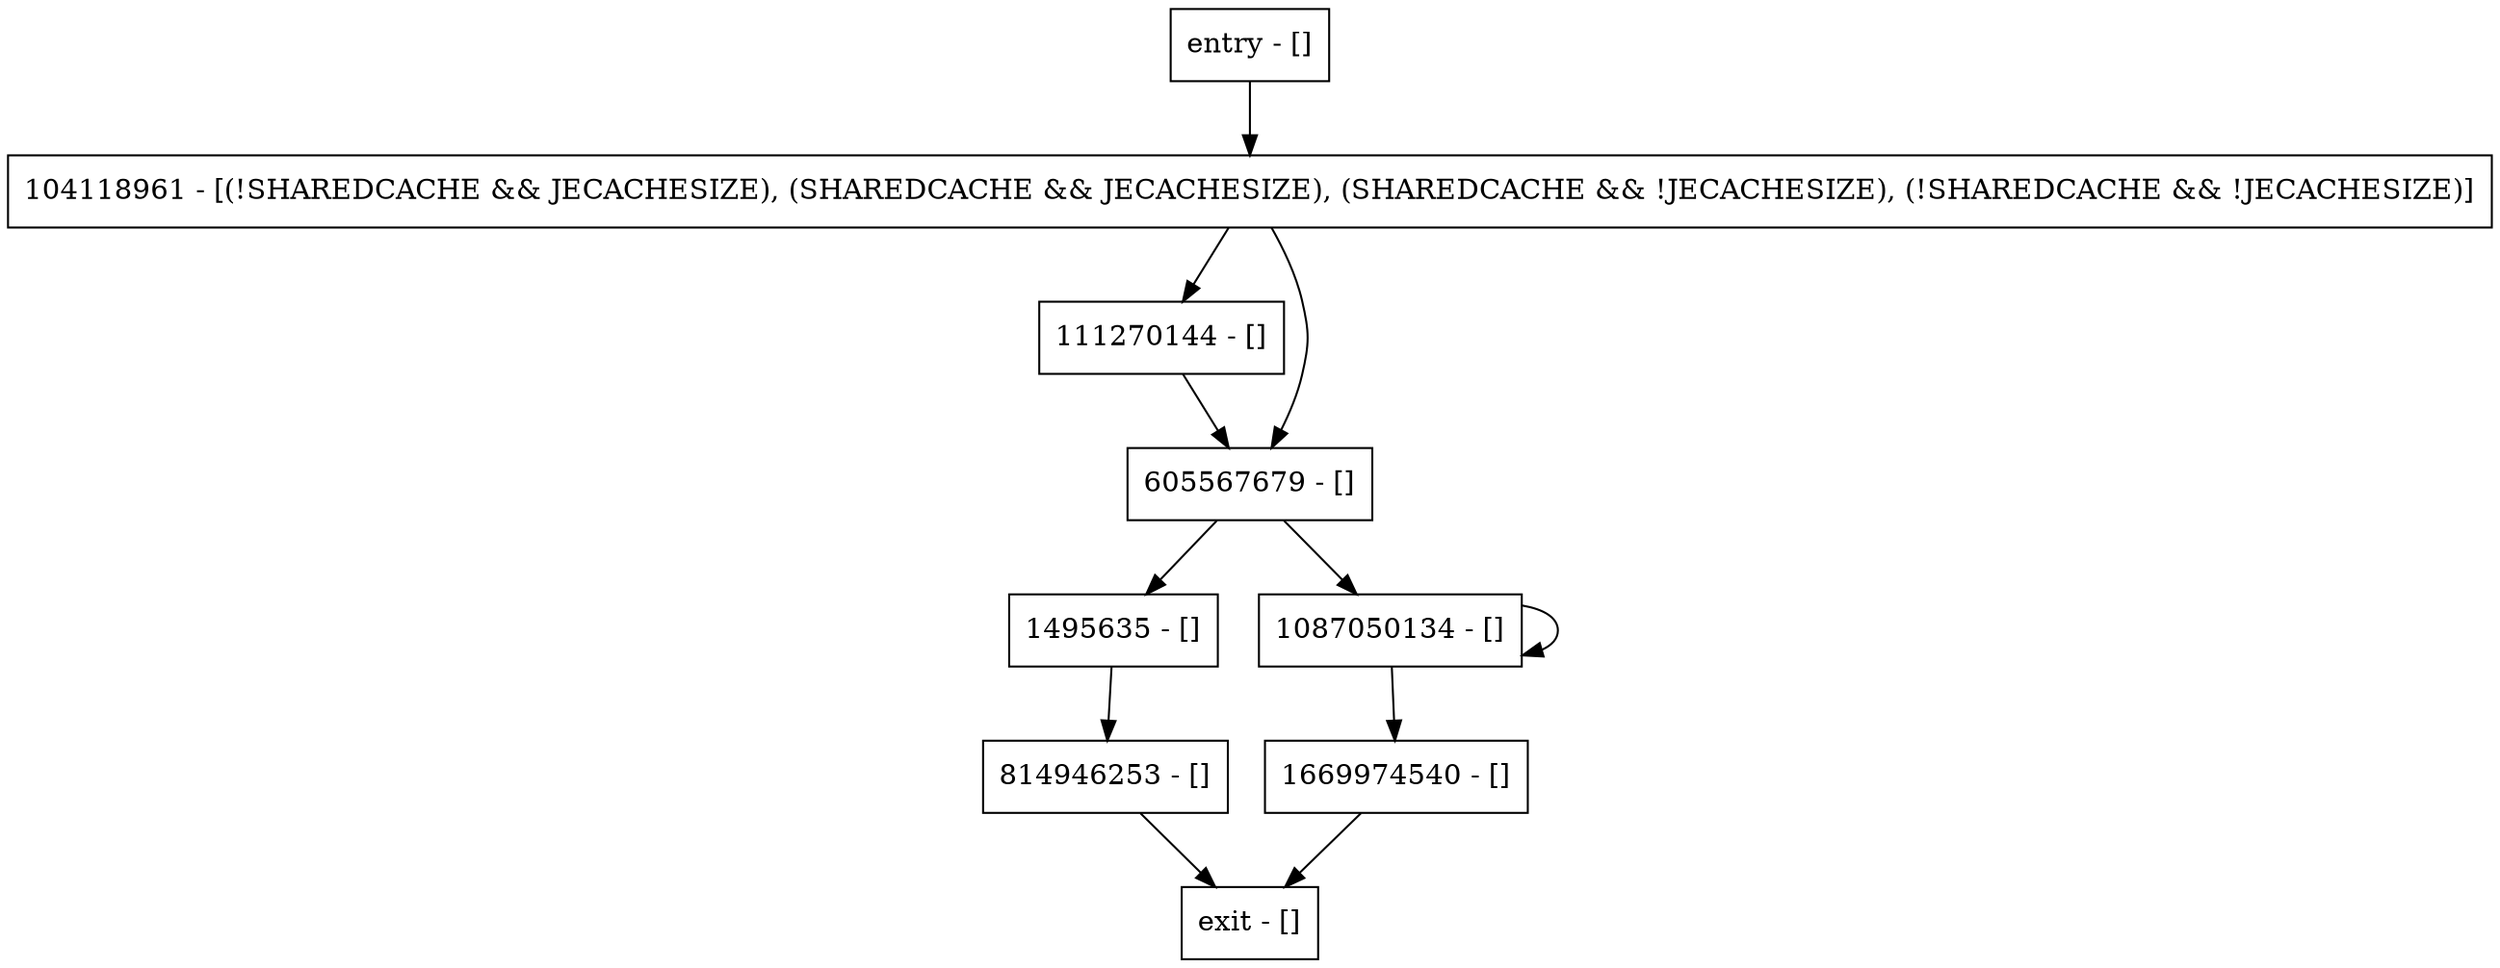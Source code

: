digraph logMsg {
node [shape=record];
1495635 [label="1495635 - []"];
814946253 [label="814946253 - []"];
entry [label="entry - []"];
exit [label="exit - []"];
1087050134 [label="1087050134 - []"];
111270144 [label="111270144 - []"];
1669974540 [label="1669974540 - []"];
605567679 [label="605567679 - []"];
104118961 [label="104118961 - [(!SHAREDCACHE && JECACHESIZE), (SHAREDCACHE && JECACHESIZE), (SHAREDCACHE && !JECACHESIZE), (!SHAREDCACHE && !JECACHESIZE)]"];
entry;
exit;
1495635 -> 814946253;
814946253 -> exit;
entry -> 104118961;
1087050134 -> 1087050134;
1087050134 -> 1669974540;
111270144 -> 605567679;
1669974540 -> exit;
605567679 -> 1495635;
605567679 -> 1087050134;
104118961 -> 111270144;
104118961 -> 605567679;
}
